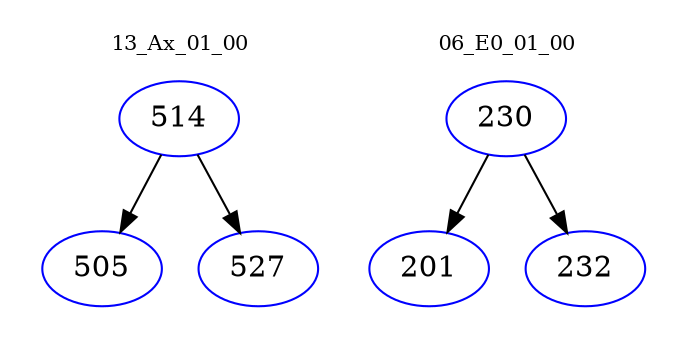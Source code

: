 digraph{
subgraph cluster_0 {
color = white
label = "13_Ax_01_00";
fontsize=10;
T0_514 [label="514", color="blue"]
T0_514 -> T0_505 [color="black"]
T0_505 [label="505", color="blue"]
T0_514 -> T0_527 [color="black"]
T0_527 [label="527", color="blue"]
}
subgraph cluster_1 {
color = white
label = "06_E0_01_00";
fontsize=10;
T1_230 [label="230", color="blue"]
T1_230 -> T1_201 [color="black"]
T1_201 [label="201", color="blue"]
T1_230 -> T1_232 [color="black"]
T1_232 [label="232", color="blue"]
}
}
